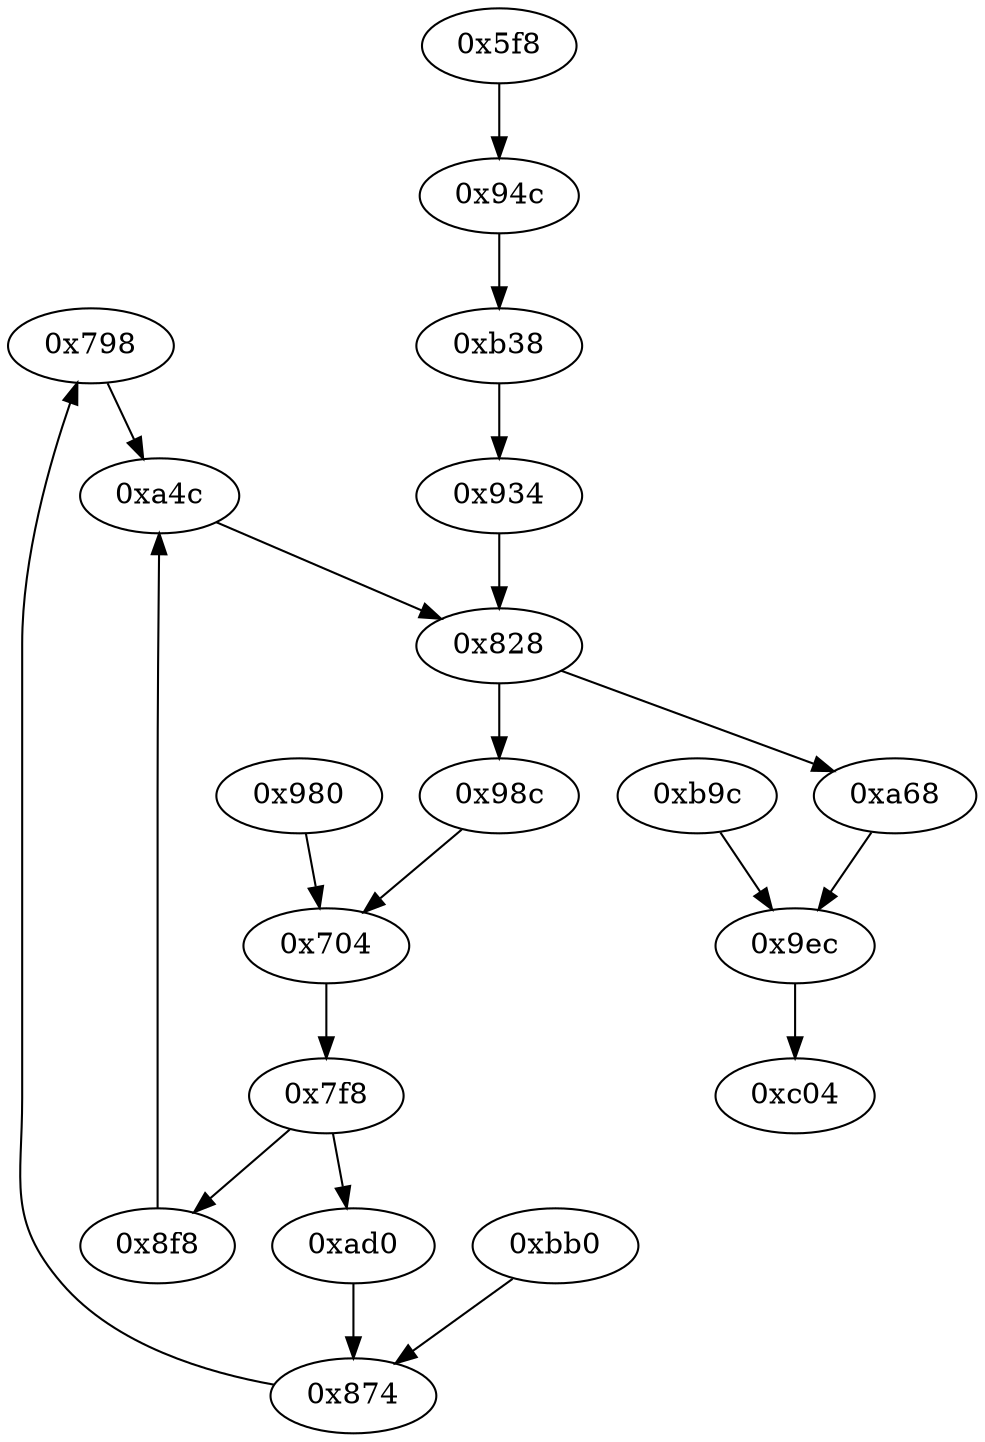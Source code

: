 strict digraph "" {
	"0x798"	 [opcode="[u'ldr', u'b']"];
	"0xa4c"	 [opcode="[u'ldr', u'add', u'str', u'ldr', u'str', u'ldr', u'b']"];
	"0x798" -> "0xa4c";
	"0x94c"	 [opcode="[u'ldrb', u'ldrb', u'ldr', u'eor', u'tst', u'mov', u'mov', u'cmp', u'mov', u'mov', u'cmp', u'mov', u'b']"];
	"0xb38"	 [opcode="[u'ldr', u'ldr', u'ldr', u'ldr', u'add', u'sub', u'sub', u'mul', u'mvn', u'ldr', u'ldr', u'orr', u'mov', u'cmn', u'mov', u'cmp', \
u'mov', u'mov', u'mov', u'cmn', u'mov', u'mov']"];
	"0x94c" -> "0xb38";
	"0x980"	 [opcode="[u'ldr', u'mov', u'b']"];
	"0x704"	 [opcode="[u'ldr', u'mov', u'cmp', u'mov', u'mov', u'strb', u'ldr', u'ldr', u'ldr', u'sub', u'sub', u'add', u'mul', u'eor', u'and', u'ldr', \
u'mov', u'mov', u'ldr', u'ldr', u'cmp', u'mov', u'teq', u'mov', u'b']"];
	"0x980" -> "0x704";
	"0x7f8"	 [opcode="[u'ldrb', u'ldr', u'ldr', u'cmp', u'mov', u'b']"];
	"0x704" -> "0x7f8";
	"0x934"	 [opcode="[u'mov', u'str', u'mov', u'str', u'ldr', u'b']"];
	"0x828"	 [opcode="[u'ldr', u'str', u'ldr', u'str', u'ldr', u'ldr', u'ldrb', u'ldr', u'ldr', u'ldr', u'cmp', u'mov', u'b']"];
	"0x934" -> "0x828";
	"0xb38" -> "0x934";
	"0x98c"	 [opcode="[u'ldr', u'ldr', u'ldr', u'sub', u'sub', u'add', u'mul', u'mvn', u'ldr', u'orr', u'mov', u'cmn', u'mov', u'ldr', u'cmp', u'mov', \
u'mov', u'mov', u'cmn', u'mov', u'mov', u'teq', u'mov', u'b']"];
	"0x828" -> "0x98c";
	"0xa68"	 [opcode="[u'ldr', u'ldr', u'ldr', u'ldr', u'ldr', u'mov', u'add', u'cmp', u'sub', u'mov', u'sub', u'mul', u'mov', u'mvn', u'orr', u'cmn', \
u'mov', u'teq', u'mov', u'mov', u'cmn', u'mov', u'mov', u'cmp', u'mov', u'b']"];
	"0x828" -> "0xa68";
	"0x8f8"	 [opcode="[u'ldr', u'ldr', u'ldr', u'sub', u'add', u'add']"];
	"0x8f8" -> "0xa4c";
	"0xbb0"	 [opcode="[u'ldr', u'ldr', u'ldr', u'ldr', u'ldr', u'ldr', u'ldr', u'ldr', u'ldr', u'ldr', u'ldr', u'ldr', u'ldr', u'ldr', u'ldr', u'ldr', \
u'ldr', u'ldr', u'ldr', u'ldr', u'b']"];
	"0x874"	 [opcode="[u'ldr', u'ldr', u'mov', u'mul', u'ldr', u'str', u'ldr', u'rsb', u'mvn', u'mul', u'eor', u'and', u'ldr', u'mov', u'mov', u'ldr', \
u'ldr', u'cmp', u'mov', u'teq', u'ldr']"];
	"0xbb0" -> "0x874";
	"0xc04"	 [opcode="[u'mov', u'sub', u'pop']"];
	"0xb9c"	 [opcode="[u'ldr', u'ldr', u'bl', u'mov', u'b']"];
	"0x9ec"	 [opcode="[u'ldr', u'ldr', u'bl', u'ldr', u'ldr', u'ldr', u'rsb', u'mvn', u'mul', u'eor', u'and', u'ldr', u'ldr', u'mov', u'mov', u'cmp', \
u'mov', u'cmp', u'mov', u'mov', u'cmp', u'mov', u'mov', u'b']"];
	"0xb9c" -> "0x9ec";
	"0x9ec" -> "0xc04";
	"0x98c" -> "0x704";
	"0xad0"	 [opcode="[u'ldr', u'mov', u'ldr', u'ldr', u'sub', u'sub', u'add', u'mul', u'mov', u'eor', u'and', u'ldr', u'mov', u'ldr', u'cmp', u'mov', \
u'teq', u'ldr', u'ldr', u'mov', u'cmp', u'mov', u'mov', u'cmp', u'mov', u'b']"];
	"0xad0" -> "0x874";
	"0x874" -> "0x798";
	"0xa4c" -> "0x828";
	"0x7f8" -> "0x8f8";
	"0x7f8" -> "0xad0";
	"0xa68" -> "0x9ec";
	"0x5f8"	 [opcode="[u'push', u'add', u'sub', u'ldr', u'str', u'mvn', u'ldr', u'sub', u'mul', u'mov', u'eor', u'tst', u'ldr', u'mov', u'mov', u'strb', \
u'ldr', u'cmp', u'mov', u'strb', u'ldr', u'ldr', u'str', u'ldr', u'str', u'ldr', u'str', u'ldr', u'str', u'ldr', u'ldr', u'ldr', \
u'ldr', u'ldr', u'str', u'ldr', u'ldr', u'add', u'str', u'ldr', u'add', u'str', u'str', u'str', u'str', u'b']"];
	"0x5f8" -> "0x94c";
}
